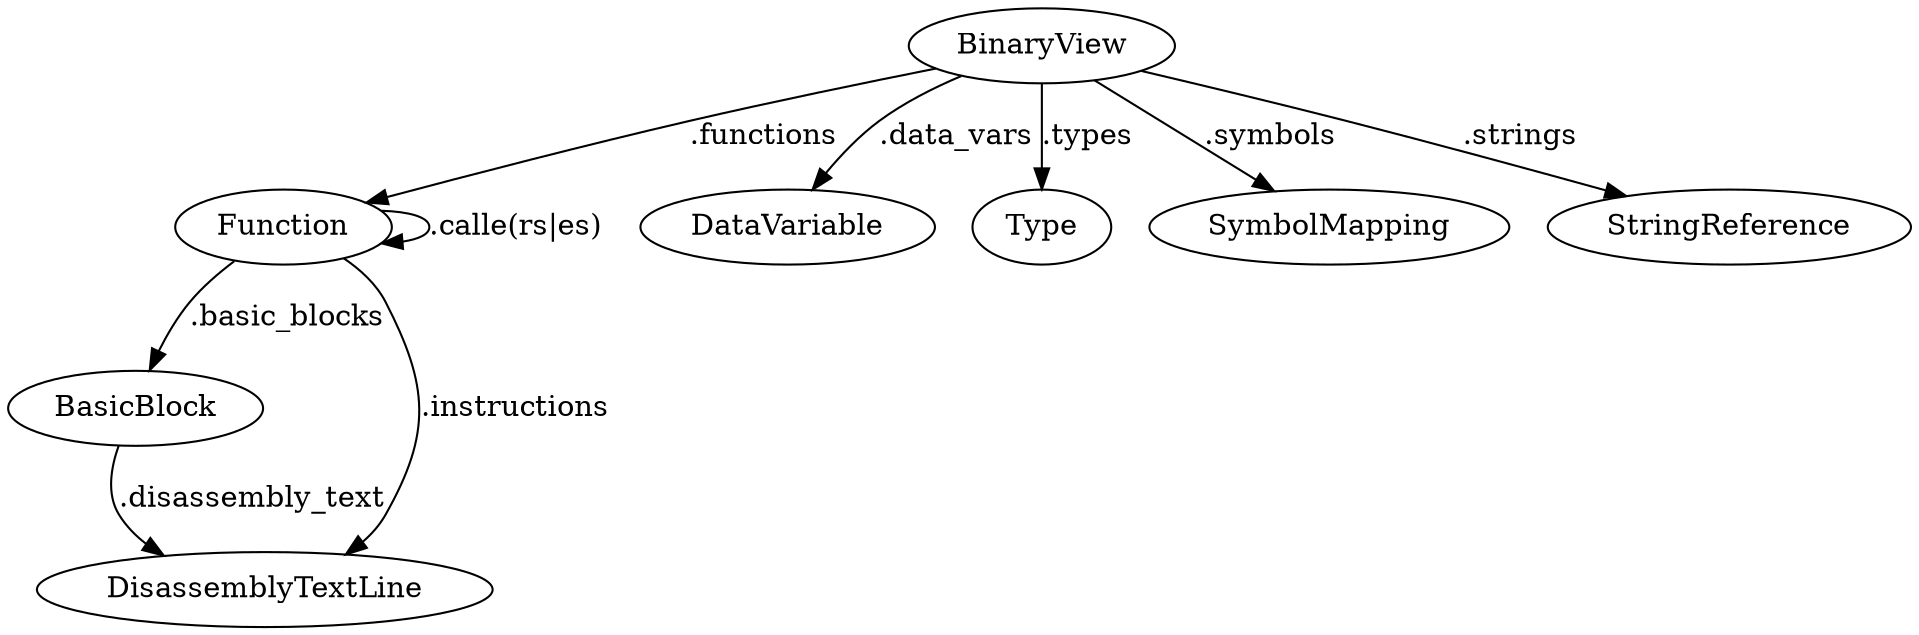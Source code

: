 digraph {
  BinaryView -> Function [label=".functions"];
  Function -> BasicBlock [label=".basic_blocks"];
  BasicBlock -> DisassemblyTextLine [label=".disassembly_text"];
  Function -> DisassemblyTextLine [label=".instructions"];
  Function -> Function [label=".calle(rs|es)"];
  BinaryView -> DataVariable [label=".data_vars"];
  BinaryView -> Type [label=".types"];
  BinaryView -> SymbolMapping [label=".symbols"];
  BinaryView -> StringReference [label=".strings"];
}
